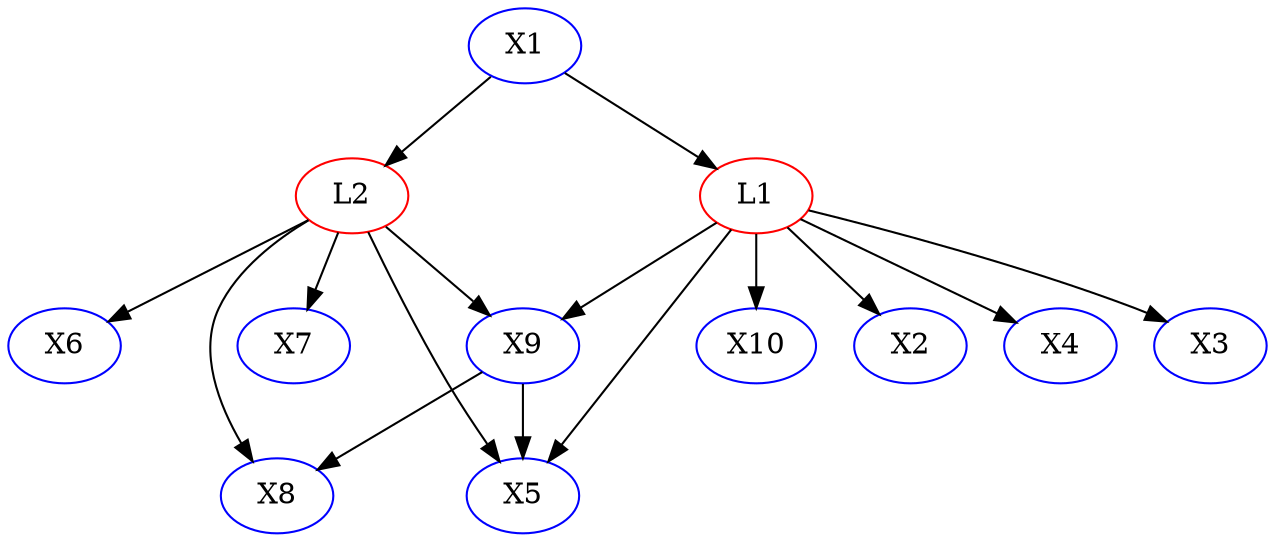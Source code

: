 digraph {
X6 [color = blue]; X7 [color = blue]; X1 [color = blue]; X10 [color = blue]; X9 [color = blue]; L1 [color = red]; L2 [color = red]; X2 [color = blue]; X8 [color = blue]; X5 [color = blue]; X4 [color = blue]; X3 [color = blue]; 
subgraph Undirected {
edge [dir=none, color=black]
}

subgraph Directed {
edge [color=black]
L2 -> X5
L2 -> X6
X1 -> L2
X1 -> L1
L2 -> X7
L2 -> X8
L2 -> X9
X9 -> X5
L1 -> X5
L1 -> X10
L1 -> X9
X9 -> X8
L1 -> X4
L1 -> X2
L1 -> X3
}

}
